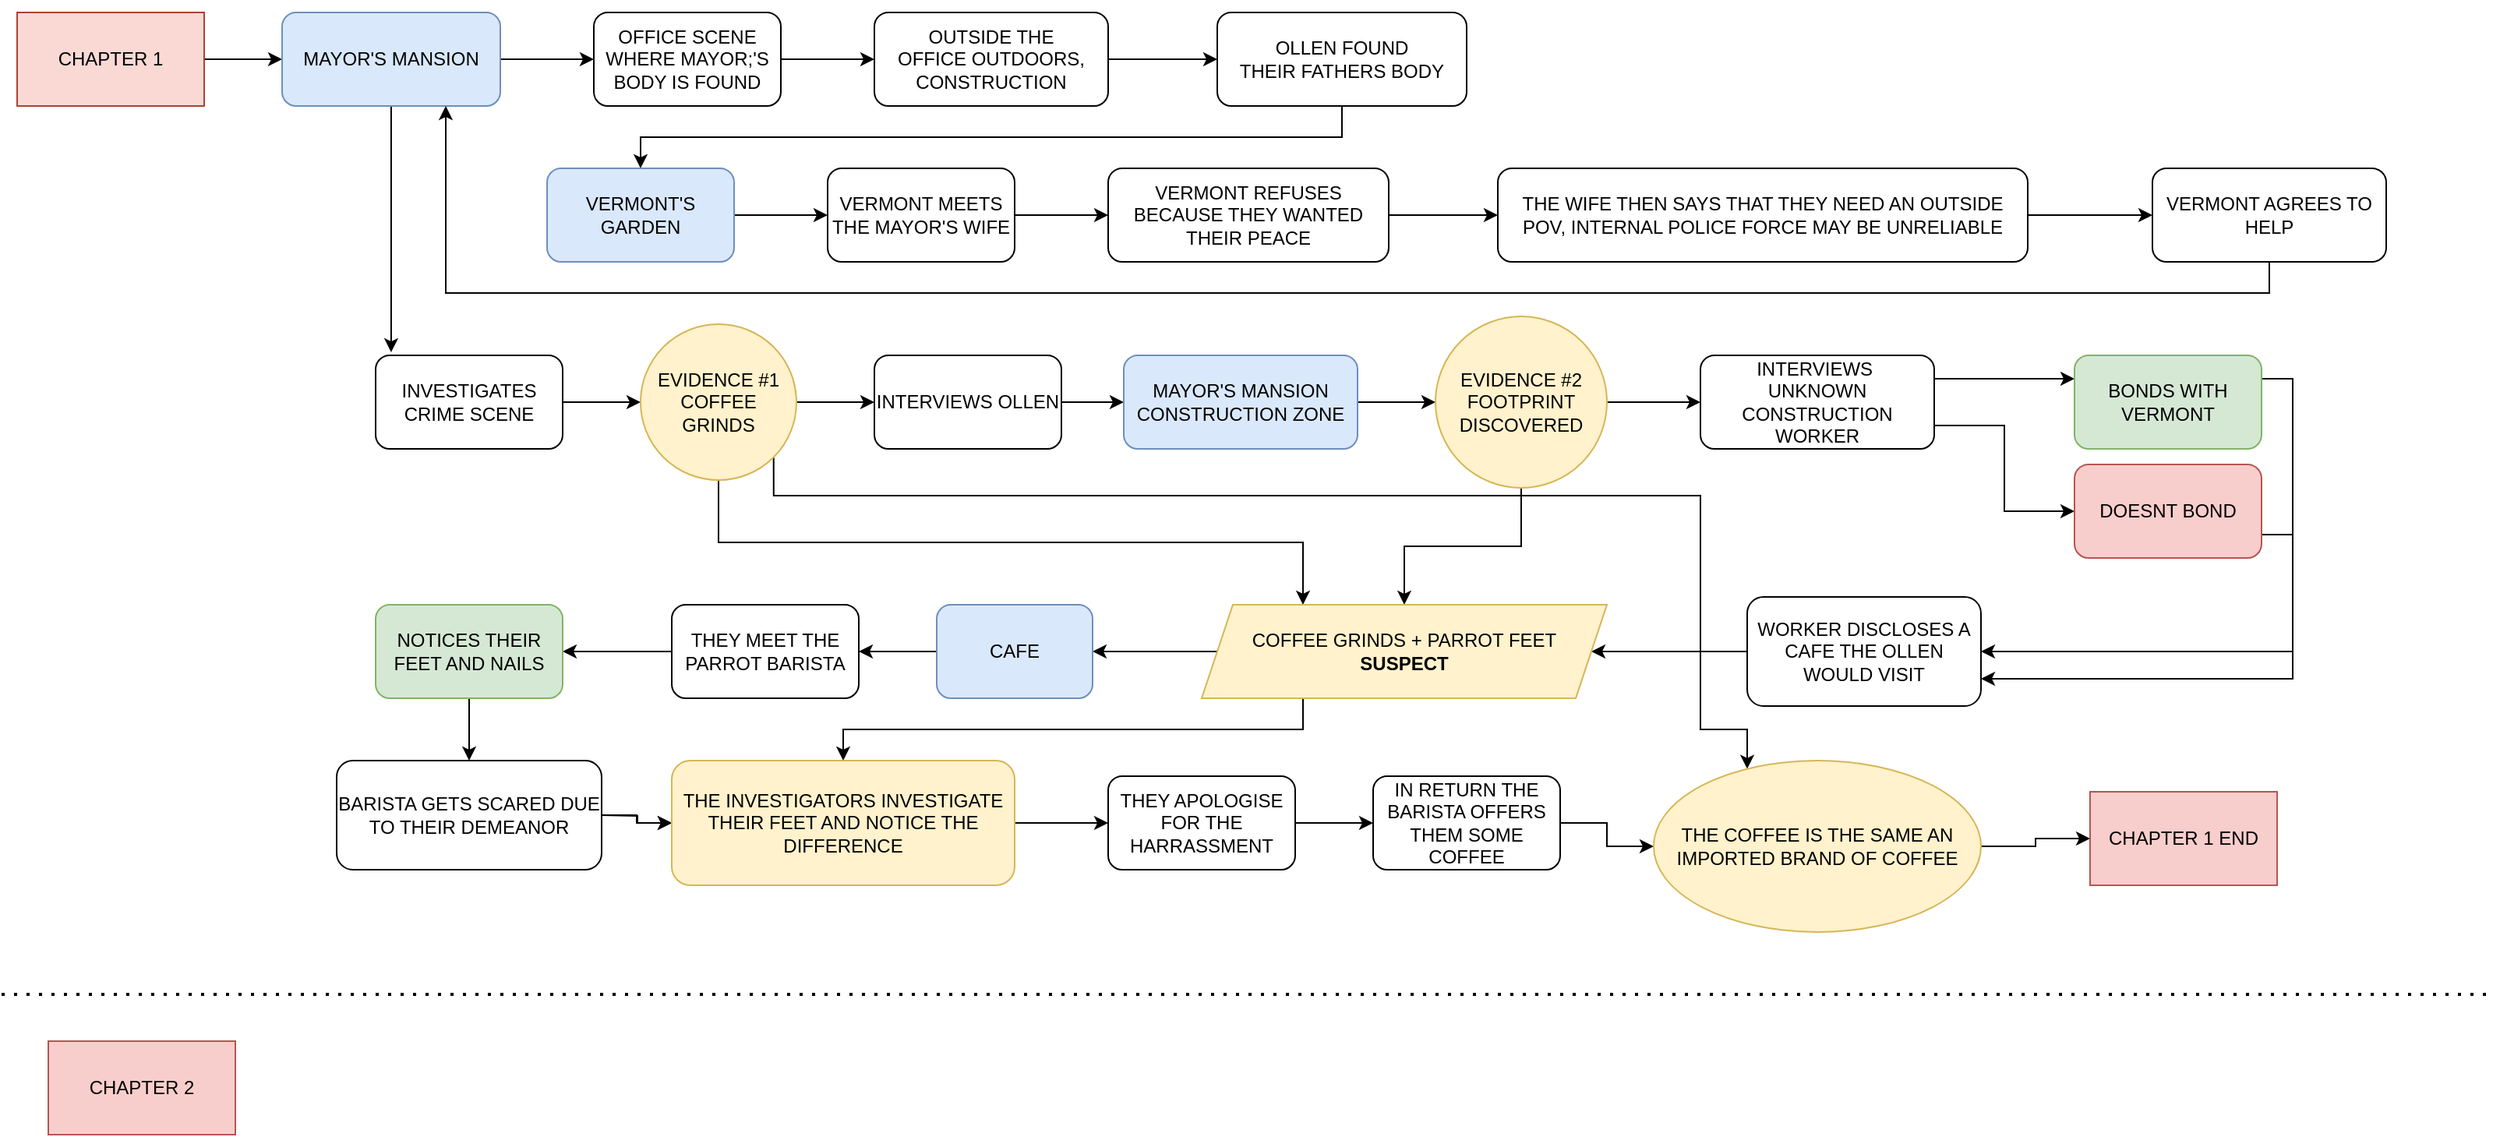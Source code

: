 <mxfile version="19.0.3" type="device"><diagram id="6qq_LzghpjjMpR_KW-lV" name="Chapter 1 Layout"><mxGraphModel dx="5779" dy="3693" grid="1" gridSize="10" guides="1" tooltips="1" connect="1" arrows="1" fold="1" page="1" pageScale="1" pageWidth="1920" pageHeight="1200" math="0" shadow="0"><root><mxCell id="0"/><mxCell id="1" parent="0"/><mxCell id="PZLorGIEib3Q-225qUyw-3" value="" style="edgeStyle=orthogonalEdgeStyle;rounded=0;orthogonalLoop=1;jettySize=auto;html=1;" parent="1" source="PZLorGIEib3Q-225qUyw-1" target="PZLorGIEib3Q-225qUyw-2" edge="1"><mxGeometry relative="1" as="geometry"/></mxCell><mxCell id="PZLorGIEib3Q-225qUyw-1" value="CHAPTER 1" style="rounded=0;whiteSpace=wrap;html=1;fillColor=#fad9d5;strokeColor=#ae4132;" parent="1" vertex="1"><mxGeometry x="-1910" y="-2380" width="120" height="60" as="geometry"/></mxCell><mxCell id="PZLorGIEib3Q-225qUyw-6" value="" style="edgeStyle=orthogonalEdgeStyle;rounded=0;orthogonalLoop=1;jettySize=auto;html=1;" parent="1" source="PZLorGIEib3Q-225qUyw-2" target="PZLorGIEib3Q-225qUyw-4" edge="1"><mxGeometry relative="1" as="geometry"/></mxCell><mxCell id="PZLorGIEib3Q-225qUyw-10" style="edgeStyle=orthogonalEdgeStyle;rounded=0;orthogonalLoop=1;jettySize=auto;html=1;exitX=0.5;exitY=0;exitDx=0;exitDy=0;" parent="1" source="PZLorGIEib3Q-225qUyw-2" edge="1"><mxGeometry relative="1" as="geometry"><mxPoint x="-1669.619" y="-2360.095" as="targetPoint"/></mxGeometry></mxCell><mxCell id="5OTg2Add_ZbFmfJ2PDeh-2" style="edgeStyle=orthogonalEdgeStyle;rounded=0;orthogonalLoop=1;jettySize=auto;html=1;entryX=0.083;entryY=-0.033;entryDx=0;entryDy=0;entryPerimeter=0;" parent="1" source="PZLorGIEib3Q-225qUyw-2" target="5OTg2Add_ZbFmfJ2PDeh-1" edge="1"><mxGeometry relative="1" as="geometry"/></mxCell><mxCell id="PZLorGIEib3Q-225qUyw-2" value="MAYOR'S MANSION" style="rounded=1;whiteSpace=wrap;html=1;fillColor=#dae8fc;strokeColor=#6c8ebf;" parent="1" vertex="1"><mxGeometry x="-1740" y="-2380" width="140" height="60" as="geometry"/></mxCell><mxCell id="PZLorGIEib3Q-225qUyw-7" value="" style="edgeStyle=orthogonalEdgeStyle;rounded=0;orthogonalLoop=1;jettySize=auto;html=1;" parent="1" source="PZLorGIEib3Q-225qUyw-4" target="PZLorGIEib3Q-225qUyw-5" edge="1"><mxGeometry relative="1" as="geometry"/></mxCell><mxCell id="PZLorGIEib3Q-225qUyw-4" value="OFFICE SCENE WHERE MAYOR;'S BODY IS FOUND" style="rounded=1;whiteSpace=wrap;html=1;" parent="1" vertex="1"><mxGeometry x="-1540" y="-2380" width="120" height="60" as="geometry"/></mxCell><mxCell id="PZLorGIEib3Q-225qUyw-9" value="" style="edgeStyle=orthogonalEdgeStyle;rounded=0;orthogonalLoop=1;jettySize=auto;html=1;" parent="1" source="PZLorGIEib3Q-225qUyw-5" target="PZLorGIEib3Q-225qUyw-8" edge="1"><mxGeometry relative="1" as="geometry"/></mxCell><mxCell id="PZLorGIEib3Q-225qUyw-5" value="OUTSIDE THE &lt;br&gt;OFFICE OUTDOORS, CONSTRUCTION" style="rounded=1;whiteSpace=wrap;html=1;" parent="1" vertex="1"><mxGeometry x="-1360" y="-2380" width="150" height="60" as="geometry"/></mxCell><mxCell id="PZLorGIEib3Q-225qUyw-25" style="edgeStyle=orthogonalEdgeStyle;rounded=0;orthogonalLoop=1;jettySize=auto;html=1;exitX=0.5;exitY=1;exitDx=0;exitDy=0;entryX=0.5;entryY=0;entryDx=0;entryDy=0;" parent="1" source="PZLorGIEib3Q-225qUyw-8" target="PZLorGIEib3Q-225qUyw-11" edge="1"><mxGeometry relative="1" as="geometry"><mxPoint x="-1080.333" y="-2300" as="targetPoint"/></mxGeometry></mxCell><mxCell id="PZLorGIEib3Q-225qUyw-8" value="OLLEN FOUND &lt;br&gt;THEIR FATHERS BODY" style="rounded=1;whiteSpace=wrap;html=1;" parent="1" vertex="1"><mxGeometry x="-1140" y="-2380" width="160" height="60" as="geometry"/></mxCell><mxCell id="PZLorGIEib3Q-225qUyw-17" value="" style="edgeStyle=orthogonalEdgeStyle;rounded=0;orthogonalLoop=1;jettySize=auto;html=1;" parent="1" source="PZLorGIEib3Q-225qUyw-11" target="PZLorGIEib3Q-225qUyw-13" edge="1"><mxGeometry relative="1" as="geometry"/></mxCell><mxCell id="PZLorGIEib3Q-225qUyw-11" value="VERMONT'S GARDEN" style="rounded=1;whiteSpace=wrap;html=1;fillColor=#dae8fc;strokeColor=#6c8ebf;" parent="1" vertex="1"><mxGeometry x="-1570" y="-2280" width="120" height="60" as="geometry"/></mxCell><mxCell id="PZLorGIEib3Q-225qUyw-16" value="" style="edgeStyle=orthogonalEdgeStyle;rounded=0;orthogonalLoop=1;jettySize=auto;html=1;" parent="1" source="PZLorGIEib3Q-225qUyw-13" target="PZLorGIEib3Q-225qUyw-15" edge="1"><mxGeometry relative="1" as="geometry"/></mxCell><mxCell id="PZLorGIEib3Q-225qUyw-13" value="VERMONT MEETS THE MAYOR'S WIFE" style="rounded=1;whiteSpace=wrap;html=1;" parent="1" vertex="1"><mxGeometry x="-1390" y="-2280" width="120" height="60" as="geometry"/></mxCell><mxCell id="PZLorGIEib3Q-225qUyw-19" value="" style="edgeStyle=orthogonalEdgeStyle;rounded=0;orthogonalLoop=1;jettySize=auto;html=1;" parent="1" source="PZLorGIEib3Q-225qUyw-15" target="PZLorGIEib3Q-225qUyw-18" edge="1"><mxGeometry relative="1" as="geometry"/></mxCell><mxCell id="PZLorGIEib3Q-225qUyw-15" value="VERMONT REFUSES BECAUSE THEY WANTED THEIR PEACE" style="rounded=1;whiteSpace=wrap;html=1;" parent="1" vertex="1"><mxGeometry x="-1210" y="-2280" width="180" height="60" as="geometry"/></mxCell><mxCell id="PZLorGIEib3Q-225qUyw-21" value="" style="edgeStyle=orthogonalEdgeStyle;rounded=0;orthogonalLoop=1;jettySize=auto;html=1;" parent="1" source="PZLorGIEib3Q-225qUyw-18" target="PZLorGIEib3Q-225qUyw-20" edge="1"><mxGeometry relative="1" as="geometry"/></mxCell><mxCell id="PZLorGIEib3Q-225qUyw-18" value="THE WIFE THEN SAYS THAT THEY NEED AN OUTSIDE POV, INTERNAL POLICE FORCE MAY BE UNRELIABLE" style="rounded=1;whiteSpace=wrap;html=1;" parent="1" vertex="1"><mxGeometry x="-960" y="-2280" width="340" height="60" as="geometry"/></mxCell><mxCell id="PZLorGIEib3Q-225qUyw-26" style="edgeStyle=orthogonalEdgeStyle;rounded=0;orthogonalLoop=1;jettySize=auto;html=1;exitX=0.5;exitY=1;exitDx=0;exitDy=0;entryX=0.75;entryY=1;entryDx=0;entryDy=0;" parent="1" source="PZLorGIEib3Q-225qUyw-20" target="PZLorGIEib3Q-225qUyw-2" edge="1"><mxGeometry relative="1" as="geometry"><mxPoint x="-1650" y="-2160" as="targetPoint"/></mxGeometry></mxCell><mxCell id="PZLorGIEib3Q-225qUyw-20" value="VERMONT AGREES TO HELP" style="rounded=1;whiteSpace=wrap;html=1;" parent="1" vertex="1"><mxGeometry x="-540" y="-2280" width="150" height="60" as="geometry"/></mxCell><mxCell id="5OTg2Add_ZbFmfJ2PDeh-21" value="" style="edgeStyle=orthogonalEdgeStyle;rounded=0;orthogonalLoop=1;jettySize=auto;html=1;" parent="1" source="5OTg2Add_ZbFmfJ2PDeh-1" target="5OTg2Add_ZbFmfJ2PDeh-19" edge="1"><mxGeometry relative="1" as="geometry"/></mxCell><mxCell id="5OTg2Add_ZbFmfJ2PDeh-1" value="INVESTIGATES CRIME SCENE" style="rounded=1;whiteSpace=wrap;html=1;" parent="1" vertex="1"><mxGeometry x="-1680" y="-2160" width="120" height="60" as="geometry"/></mxCell><mxCell id="5OTg2Add_ZbFmfJ2PDeh-6" value="" style="edgeStyle=orthogonalEdgeStyle;rounded=0;orthogonalLoop=1;jettySize=auto;html=1;" parent="1" source="5OTg2Add_ZbFmfJ2PDeh-3" target="5OTg2Add_ZbFmfJ2PDeh-5" edge="1"><mxGeometry relative="1" as="geometry"/></mxCell><mxCell id="5OTg2Add_ZbFmfJ2PDeh-3" value="INTERVIEWS OLLEN" style="rounded=1;whiteSpace=wrap;html=1;" parent="1" vertex="1"><mxGeometry x="-1360" y="-2160" width="120" height="60" as="geometry"/></mxCell><mxCell id="5OTg2Add_ZbFmfJ2PDeh-9" value="" style="edgeStyle=orthogonalEdgeStyle;rounded=0;orthogonalLoop=1;jettySize=auto;html=1;" parent="1" source="5OTg2Add_ZbFmfJ2PDeh-5" target="5OTg2Add_ZbFmfJ2PDeh-7" edge="1"><mxGeometry relative="1" as="geometry"/></mxCell><mxCell id="5OTg2Add_ZbFmfJ2PDeh-5" value="MAYOR'S MANSION&lt;br&gt;CONSTRUCTION ZONE" style="rounded=1;whiteSpace=wrap;html=1;fillColor=#dae8fc;strokeColor=#6c8ebf;" parent="1" vertex="1"><mxGeometry x="-1200" y="-2160" width="150" height="60" as="geometry"/></mxCell><mxCell id="5OTg2Add_ZbFmfJ2PDeh-11" value="" style="edgeStyle=orthogonalEdgeStyle;rounded=0;orthogonalLoop=1;jettySize=auto;html=1;" parent="1" source="5OTg2Add_ZbFmfJ2PDeh-7" target="5OTg2Add_ZbFmfJ2PDeh-10" edge="1"><mxGeometry relative="1" as="geometry"/></mxCell><mxCell id="5OTg2Add_ZbFmfJ2PDeh-26" style="edgeStyle=orthogonalEdgeStyle;rounded=0;orthogonalLoop=1;jettySize=auto;html=1;exitX=0.5;exitY=1;exitDx=0;exitDy=0;" parent="1" source="5OTg2Add_ZbFmfJ2PDeh-7" target="5OTg2Add_ZbFmfJ2PDeh-23" edge="1"><mxGeometry relative="1" as="geometry"><mxPoint x="-945" y="-2040" as="sourcePoint"/></mxGeometry></mxCell><mxCell id="5OTg2Add_ZbFmfJ2PDeh-7" value="EVIDENCE #2&lt;br&gt;FOOTPRINT DISCOVERED" style="ellipse;whiteSpace=wrap;html=1;aspect=fixed;fillColor=#fff2cc;strokeColor=#d6b656;" parent="1" vertex="1"><mxGeometry x="-1000" y="-2185" width="110" height="110" as="geometry"/></mxCell><mxCell id="5OTg2Add_ZbFmfJ2PDeh-14" style="edgeStyle=orthogonalEdgeStyle;rounded=0;orthogonalLoop=1;jettySize=auto;html=1;exitX=1;exitY=0.25;exitDx=0;exitDy=0;entryX=0;entryY=0.25;entryDx=0;entryDy=0;" parent="1" source="5OTg2Add_ZbFmfJ2PDeh-10" target="5OTg2Add_ZbFmfJ2PDeh-12" edge="1"><mxGeometry relative="1" as="geometry"/></mxCell><mxCell id="5OTg2Add_ZbFmfJ2PDeh-15" style="edgeStyle=orthogonalEdgeStyle;rounded=0;orthogonalLoop=1;jettySize=auto;html=1;exitX=1;exitY=0.75;exitDx=0;exitDy=0;entryX=0;entryY=0.5;entryDx=0;entryDy=0;" parent="1" source="5OTg2Add_ZbFmfJ2PDeh-10" target="5OTg2Add_ZbFmfJ2PDeh-13" edge="1"><mxGeometry relative="1" as="geometry"><mxPoint x="-640" y="-2030" as="targetPoint"/></mxGeometry></mxCell><mxCell id="5OTg2Add_ZbFmfJ2PDeh-10" value="INTERVIEWS&amp;nbsp;&lt;br&gt;UNKNOWN CONSTRUCTION WORKER" style="rounded=1;whiteSpace=wrap;html=1;" parent="1" vertex="1"><mxGeometry x="-830" y="-2160" width="150" height="60" as="geometry"/></mxCell><mxCell id="5OTg2Add_ZbFmfJ2PDeh-51" style="edgeStyle=orthogonalEdgeStyle;rounded=0;orthogonalLoop=1;jettySize=auto;html=1;exitX=1;exitY=0.25;exitDx=0;exitDy=0;entryX=1;entryY=0.5;entryDx=0;entryDy=0;" parent="1" source="5OTg2Add_ZbFmfJ2PDeh-12" target="5OTg2Add_ZbFmfJ2PDeh-16" edge="1"><mxGeometry relative="1" as="geometry"><mxPoint x="-450" y="-2040" as="targetPoint"/></mxGeometry></mxCell><mxCell id="5OTg2Add_ZbFmfJ2PDeh-12" value="BONDS WITH VERMONT" style="rounded=1;whiteSpace=wrap;html=1;fillColor=#d5e8d4;strokeColor=#82b366;" parent="1" vertex="1"><mxGeometry x="-590" y="-2160" width="120" height="60" as="geometry"/></mxCell><mxCell id="5OTg2Add_ZbFmfJ2PDeh-50" style="edgeStyle=orthogonalEdgeStyle;rounded=0;orthogonalLoop=1;jettySize=auto;html=1;exitX=1;exitY=0.75;exitDx=0;exitDy=0;entryX=1;entryY=0.75;entryDx=0;entryDy=0;" parent="1" source="5OTg2Add_ZbFmfJ2PDeh-13" target="5OTg2Add_ZbFmfJ2PDeh-16" edge="1"><mxGeometry relative="1" as="geometry"/></mxCell><mxCell id="5OTg2Add_ZbFmfJ2PDeh-13" value="DOESNT BOND" style="rounded=1;whiteSpace=wrap;html=1;fillColor=#f8cecc;strokeColor=#b85450;" parent="1" vertex="1"><mxGeometry x="-590" y="-2090" width="120" height="60" as="geometry"/></mxCell><mxCell id="5OTg2Add_ZbFmfJ2PDeh-24" value="" style="edgeStyle=orthogonalEdgeStyle;rounded=0;orthogonalLoop=1;jettySize=auto;html=1;" parent="1" source="5OTg2Add_ZbFmfJ2PDeh-16" target="5OTg2Add_ZbFmfJ2PDeh-23" edge="1"><mxGeometry relative="1" as="geometry"/></mxCell><mxCell id="5OTg2Add_ZbFmfJ2PDeh-16" value="WORKER DISCLOSES A CAFE THE OLLEN WOULD VISIT" style="rounded=1;whiteSpace=wrap;html=1;" parent="1" vertex="1"><mxGeometry x="-800" y="-2005" width="150" height="70" as="geometry"/></mxCell><mxCell id="5OTg2Add_ZbFmfJ2PDeh-22" value="" style="edgeStyle=orthogonalEdgeStyle;rounded=0;orthogonalLoop=1;jettySize=auto;html=1;" parent="1" source="5OTg2Add_ZbFmfJ2PDeh-19" target="5OTg2Add_ZbFmfJ2PDeh-3" edge="1"><mxGeometry relative="1" as="geometry"/></mxCell><mxCell id="5OTg2Add_ZbFmfJ2PDeh-25" style="edgeStyle=orthogonalEdgeStyle;rounded=0;orthogonalLoop=1;jettySize=auto;html=1;exitX=0.5;exitY=1;exitDx=0;exitDy=0;entryX=0.25;entryY=0;entryDx=0;entryDy=0;" parent="1" source="5OTg2Add_ZbFmfJ2PDeh-19" target="5OTg2Add_ZbFmfJ2PDeh-23" edge="1"><mxGeometry relative="1" as="geometry"/></mxCell><mxCell id="5OTg2Add_ZbFmfJ2PDeh-44" style="edgeStyle=orthogonalEdgeStyle;rounded=0;orthogonalLoop=1;jettySize=auto;html=1;exitX=1;exitY=1;exitDx=0;exitDy=0;" parent="1" source="5OTg2Add_ZbFmfJ2PDeh-19" target="5OTg2Add_ZbFmfJ2PDeh-45" edge="1"><mxGeometry relative="1" as="geometry"><mxPoint x="-860" y="-1920" as="targetPoint"/><Array as="points"><mxPoint x="-1425" y="-2070"/><mxPoint x="-830" y="-2070"/><mxPoint x="-830" y="-1920"/><mxPoint x="-800" y="-1920"/></Array></mxGeometry></mxCell><mxCell id="5OTg2Add_ZbFmfJ2PDeh-19" value="EVIDENCE #1&lt;br&gt;COFFEE GRINDS" style="ellipse;whiteSpace=wrap;html=1;aspect=fixed;fillColor=#fff2cc;strokeColor=#d6b656;" parent="1" vertex="1"><mxGeometry x="-1510" y="-2180" width="100" height="100" as="geometry"/></mxCell><mxCell id="5OTg2Add_ZbFmfJ2PDeh-30" value="" style="edgeStyle=orthogonalEdgeStyle;rounded=0;orthogonalLoop=1;jettySize=auto;html=1;" parent="1" source="5OTg2Add_ZbFmfJ2PDeh-23" target="5OTg2Add_ZbFmfJ2PDeh-29" edge="1"><mxGeometry relative="1" as="geometry"/></mxCell><mxCell id="5OTg2Add_ZbFmfJ2PDeh-43" style="edgeStyle=orthogonalEdgeStyle;rounded=0;orthogonalLoop=1;jettySize=auto;html=1;exitX=0.25;exitY=1;exitDx=0;exitDy=0;" parent="1" source="5OTg2Add_ZbFmfJ2PDeh-23" target="5OTg2Add_ZbFmfJ2PDeh-36" edge="1"><mxGeometry relative="1" as="geometry"/></mxCell><mxCell id="5OTg2Add_ZbFmfJ2PDeh-23" value="COFFEE GRINDS + PARROT FEET&lt;br&gt;&lt;b&gt;SUSPECT&lt;/b&gt;" style="shape=parallelogram;perimeter=parallelogramPerimeter;whiteSpace=wrap;html=1;fixedSize=1;fillColor=#fff2cc;strokeColor=#d6b656;" parent="1" vertex="1"><mxGeometry x="-1150" y="-2000" width="260" height="60" as="geometry"/></mxCell><mxCell id="5OTg2Add_ZbFmfJ2PDeh-33" value="" style="edgeStyle=orthogonalEdgeStyle;rounded=0;orthogonalLoop=1;jettySize=auto;html=1;" parent="1" source="5OTg2Add_ZbFmfJ2PDeh-29" target="5OTg2Add_ZbFmfJ2PDeh-31" edge="1"><mxGeometry relative="1" as="geometry"/></mxCell><mxCell id="5OTg2Add_ZbFmfJ2PDeh-29" value="CAFE" style="rounded=1;whiteSpace=wrap;html=1;fillColor=#dae8fc;strokeColor=#6c8ebf;" parent="1" vertex="1"><mxGeometry x="-1320" y="-2000" width="100" height="60" as="geometry"/></mxCell><mxCell id="5OTg2Add_ZbFmfJ2PDeh-34" value="" style="edgeStyle=orthogonalEdgeStyle;rounded=0;orthogonalLoop=1;jettySize=auto;html=1;" parent="1" source="5OTg2Add_ZbFmfJ2PDeh-31" target="5OTg2Add_ZbFmfJ2PDeh-32" edge="1"><mxGeometry relative="1" as="geometry"/></mxCell><mxCell id="5OTg2Add_ZbFmfJ2PDeh-31" value="THEY MEET THE PARROT BARISTA" style="rounded=1;whiteSpace=wrap;html=1;" parent="1" vertex="1"><mxGeometry x="-1490" y="-2000" width="120" height="60" as="geometry"/></mxCell><mxCell id="5OTg2Add_ZbFmfJ2PDeh-37" value="" style="edgeStyle=orthogonalEdgeStyle;rounded=0;orthogonalLoop=1;jettySize=auto;html=1;entryX=0.5;entryY=0;entryDx=0;entryDy=0;" parent="1" source="5OTg2Add_ZbFmfJ2PDeh-32" target="5OTg2Add_ZbFmfJ2PDeh-35" edge="1"><mxGeometry relative="1" as="geometry"><mxPoint x="-1620.0" y="-1900" as="targetPoint"/></mxGeometry></mxCell><mxCell id="5OTg2Add_ZbFmfJ2PDeh-32" value="NOTICES THEIR FEET AND NAILS" style="rounded=1;whiteSpace=wrap;html=1;fillColor=#d5e8d4;strokeColor=#82b366;" parent="1" vertex="1"><mxGeometry x="-1680" y="-2000" width="120" height="60" as="geometry"/></mxCell><mxCell id="5OTg2Add_ZbFmfJ2PDeh-38" value="" style="edgeStyle=orthogonalEdgeStyle;rounded=0;orthogonalLoop=1;jettySize=auto;html=1;" parent="1" target="5OTg2Add_ZbFmfJ2PDeh-36" edge="1"><mxGeometry relative="1" as="geometry"><mxPoint x="-1535" y="-1865" as="sourcePoint"/></mxGeometry></mxCell><mxCell id="5OTg2Add_ZbFmfJ2PDeh-49" value="" style="edgeStyle=orthogonalEdgeStyle;rounded=0;orthogonalLoop=1;jettySize=auto;html=1;" parent="1" source="5OTg2Add_ZbFmfJ2PDeh-35" target="5OTg2Add_ZbFmfJ2PDeh-36" edge="1"><mxGeometry relative="1" as="geometry"/></mxCell><mxCell id="5OTg2Add_ZbFmfJ2PDeh-35" value="BARISTA GETS SCARED DUE TO THEIR DEMEANOR" style="rounded=1;whiteSpace=wrap;html=1;" parent="1" vertex="1"><mxGeometry x="-1705" y="-1900" width="170" height="70" as="geometry"/></mxCell><mxCell id="5OTg2Add_ZbFmfJ2PDeh-48" value="" style="edgeStyle=orthogonalEdgeStyle;rounded=0;orthogonalLoop=1;jettySize=auto;html=1;" parent="1" source="5OTg2Add_ZbFmfJ2PDeh-36" target="5OTg2Add_ZbFmfJ2PDeh-40" edge="1"><mxGeometry relative="1" as="geometry"/></mxCell><mxCell id="5OTg2Add_ZbFmfJ2PDeh-36" value="THE INVESTIGATORS INVESTIGATE THEIR FEET AND NOTICE THE DIFFERENCE" style="rounded=1;whiteSpace=wrap;html=1;fillColor=#fff2cc;strokeColor=#d6b656;" parent="1" vertex="1"><mxGeometry x="-1490" y="-1900" width="220" height="80" as="geometry"/></mxCell><mxCell id="5OTg2Add_ZbFmfJ2PDeh-47" value="" style="edgeStyle=orthogonalEdgeStyle;rounded=0;orthogonalLoop=1;jettySize=auto;html=1;" parent="1" source="5OTg2Add_ZbFmfJ2PDeh-40" target="5OTg2Add_ZbFmfJ2PDeh-42" edge="1"><mxGeometry relative="1" as="geometry"/></mxCell><mxCell id="5OTg2Add_ZbFmfJ2PDeh-40" value="THEY APOLOGISE FOR THE HARRASSMENT" style="rounded=1;whiteSpace=wrap;html=1;" parent="1" vertex="1"><mxGeometry x="-1210" y="-1890" width="120" height="60" as="geometry"/></mxCell><mxCell id="5OTg2Add_ZbFmfJ2PDeh-46" value="" style="edgeStyle=orthogonalEdgeStyle;rounded=0;orthogonalLoop=1;jettySize=auto;html=1;" parent="1" source="5OTg2Add_ZbFmfJ2PDeh-42" target="5OTg2Add_ZbFmfJ2PDeh-45" edge="1"><mxGeometry relative="1" as="geometry"/></mxCell><mxCell id="5OTg2Add_ZbFmfJ2PDeh-42" value="IN RETURN THE BARISTA OFFERS THEM SOME COFFEE" style="rounded=1;whiteSpace=wrap;html=1;" parent="1" vertex="1"><mxGeometry x="-1040" y="-1890" width="120" height="60" as="geometry"/></mxCell><mxCell id="5OTg2Add_ZbFmfJ2PDeh-53" value="" style="edgeStyle=orthogonalEdgeStyle;rounded=0;orthogonalLoop=1;jettySize=auto;html=1;" parent="1" source="5OTg2Add_ZbFmfJ2PDeh-45" target="5OTg2Add_ZbFmfJ2PDeh-52" edge="1"><mxGeometry relative="1" as="geometry"/></mxCell><mxCell id="5OTg2Add_ZbFmfJ2PDeh-45" value="THE COFFEE IS THE SAME AN IMPORTED BRAND OF COFFEE" style="ellipse;whiteSpace=wrap;html=1;fillColor=#fff2cc;strokeColor=#d6b656;" parent="1" vertex="1"><mxGeometry x="-860" y="-1900" width="210" height="110" as="geometry"/></mxCell><mxCell id="5OTg2Add_ZbFmfJ2PDeh-52" value="CHAPTER 1 END" style="rounded=0;whiteSpace=wrap;html=1;fillColor=#f8cecc;strokeColor=#b85450;" parent="1" vertex="1"><mxGeometry x="-580" y="-1880" width="120" height="60" as="geometry"/></mxCell><mxCell id="anLFbLe2AcrLknvtzZw3-1" value="" style="endArrow=none;dashed=1;html=1;dashPattern=1 3;strokeWidth=2;rounded=0;" edge="1" parent="1"><mxGeometry width="50" height="50" relative="1" as="geometry"><mxPoint x="-1920" y="-1750" as="sourcePoint"/><mxPoint x="-320" y="-1750" as="targetPoint"/></mxGeometry></mxCell><mxCell id="anLFbLe2AcrLknvtzZw3-2" value="CHAPTER 2" style="rounded=0;whiteSpace=wrap;html=1;fillColor=#f8cecc;strokeColor=#b85450;" vertex="1" parent="1"><mxGeometry x="-1890" y="-1720" width="120" height="60" as="geometry"/></mxCell></root></mxGraphModel></diagram></mxfile>